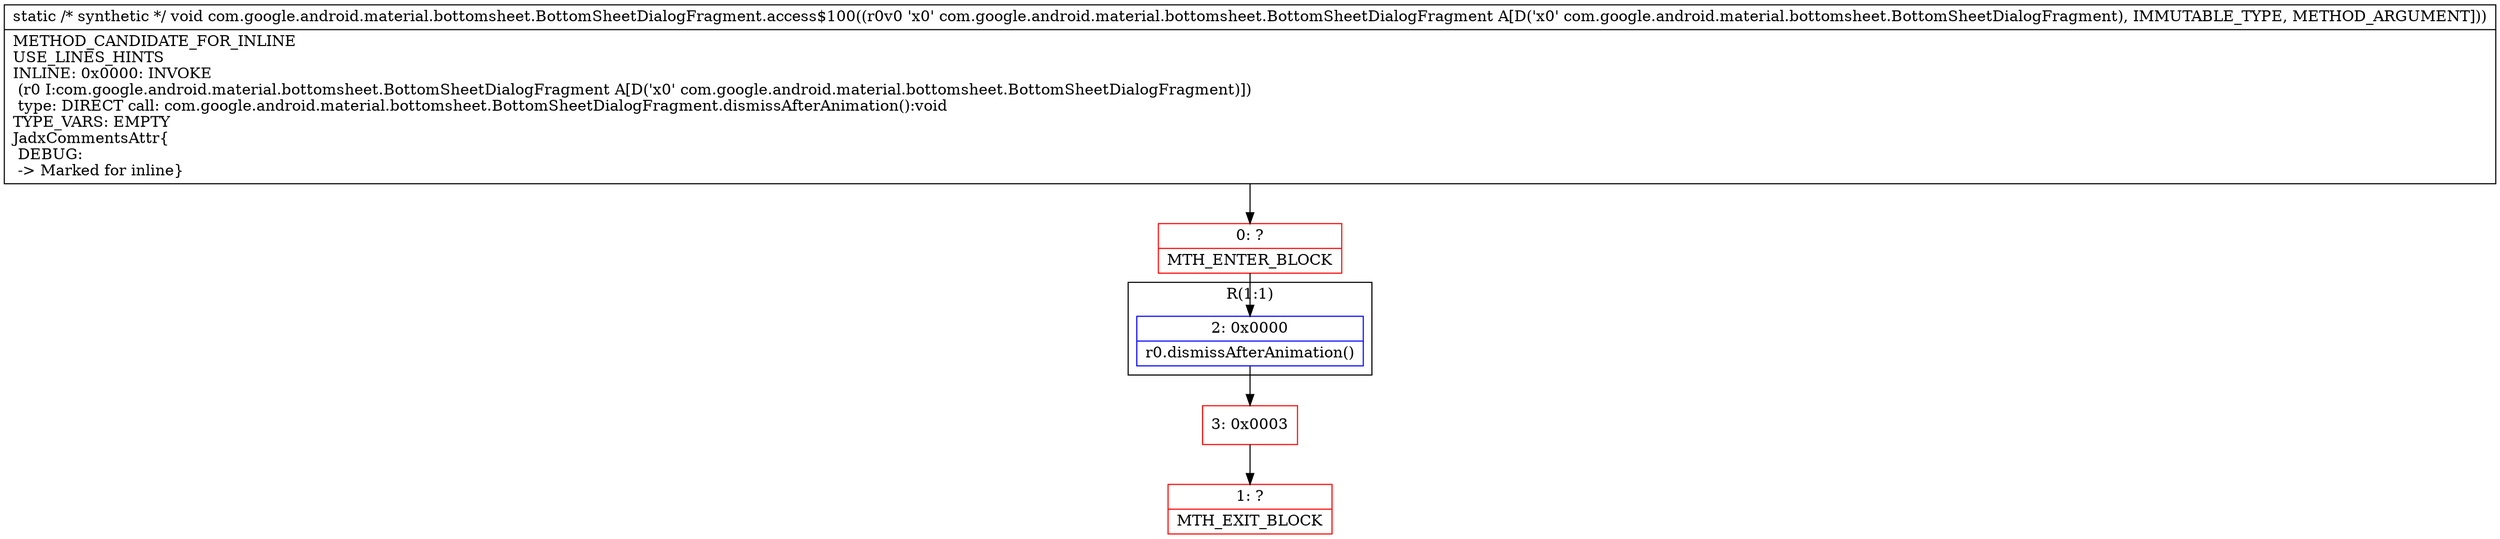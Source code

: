 digraph "CFG forcom.google.android.material.bottomsheet.BottomSheetDialogFragment.access$100(Lcom\/google\/android\/material\/bottomsheet\/BottomSheetDialogFragment;)V" {
subgraph cluster_Region_893505265 {
label = "R(1:1)";
node [shape=record,color=blue];
Node_2 [shape=record,label="{2\:\ 0x0000|r0.dismissAfterAnimation()\l}"];
}
Node_0 [shape=record,color=red,label="{0\:\ ?|MTH_ENTER_BLOCK\l}"];
Node_3 [shape=record,color=red,label="{3\:\ 0x0003}"];
Node_1 [shape=record,color=red,label="{1\:\ ?|MTH_EXIT_BLOCK\l}"];
MethodNode[shape=record,label="{static \/* synthetic *\/ void com.google.android.material.bottomsheet.BottomSheetDialogFragment.access$100((r0v0 'x0' com.google.android.material.bottomsheet.BottomSheetDialogFragment A[D('x0' com.google.android.material.bottomsheet.BottomSheetDialogFragment), IMMUTABLE_TYPE, METHOD_ARGUMENT]))  | METHOD_CANDIDATE_FOR_INLINE\lUSE_LINES_HINTS\lINLINE: 0x0000: INVOKE  \l  (r0 I:com.google.android.material.bottomsheet.BottomSheetDialogFragment A[D('x0' com.google.android.material.bottomsheet.BottomSheetDialogFragment)])\l type: DIRECT call: com.google.android.material.bottomsheet.BottomSheetDialogFragment.dismissAfterAnimation():void\lTYPE_VARS: EMPTY\lJadxCommentsAttr\{\l DEBUG: \l \-\> Marked for inline\}\l}"];
MethodNode -> Node_0;Node_2 -> Node_3;
Node_0 -> Node_2;
Node_3 -> Node_1;
}

